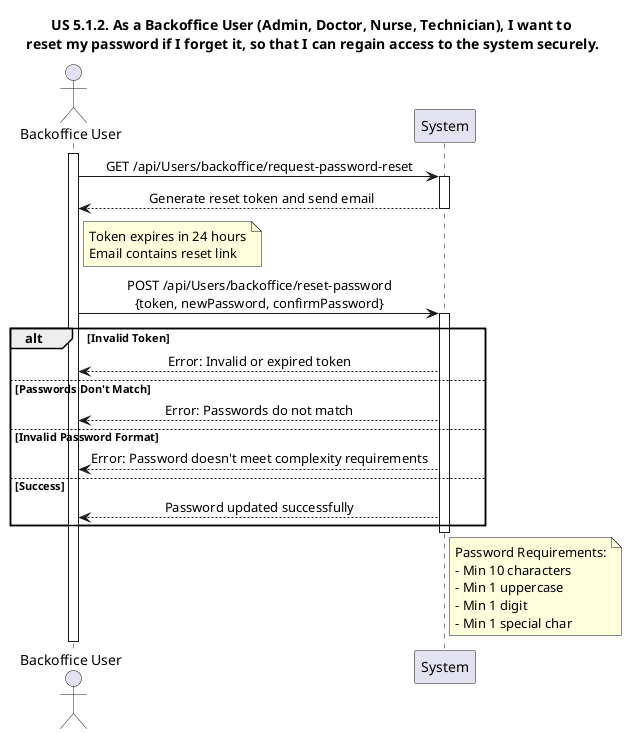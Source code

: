 ﻿@startuml
    skinparam sequenceMessageAlign center
    title US 5.1.2. As a Backoffice User (Admin, Doctor, Nurse, Technician), I want to \nreset my password if I forget it, so that I can regain access to the system securely.
    
    actor "Backoffice User" as User
    participant "System" as System
    
    activate User
    
    User -> System: GET /api/Users/backoffice/request-password-reset
    activate System
    System --> User: Generate reset token and send email
    deactivate System
    
    note right of User
      Token expires in 24 hours
      Email contains reset link
    end note
    
    User -> System: POST /api/Users/backoffice/reset-password\n{token, newPassword, confirmPassword}
    activate System
    
    alt Invalid Token
        System --> User: Error: Invalid or expired token
    else Passwords Don't Match
        System --> User: Error: Passwords do not match
    else Invalid Password Format
        System --> User: Error: Password doesn't meet complexity requirements
    else Success
        System --> User: Password updated successfully
    end
    
    deactivate System
    
    note right of System
      Password Requirements:
      - Min 10 characters
      - Min 1 uppercase
      - Min 1 digit
      - Min 1 special char
    end note
    
    deactivate User
@enduml